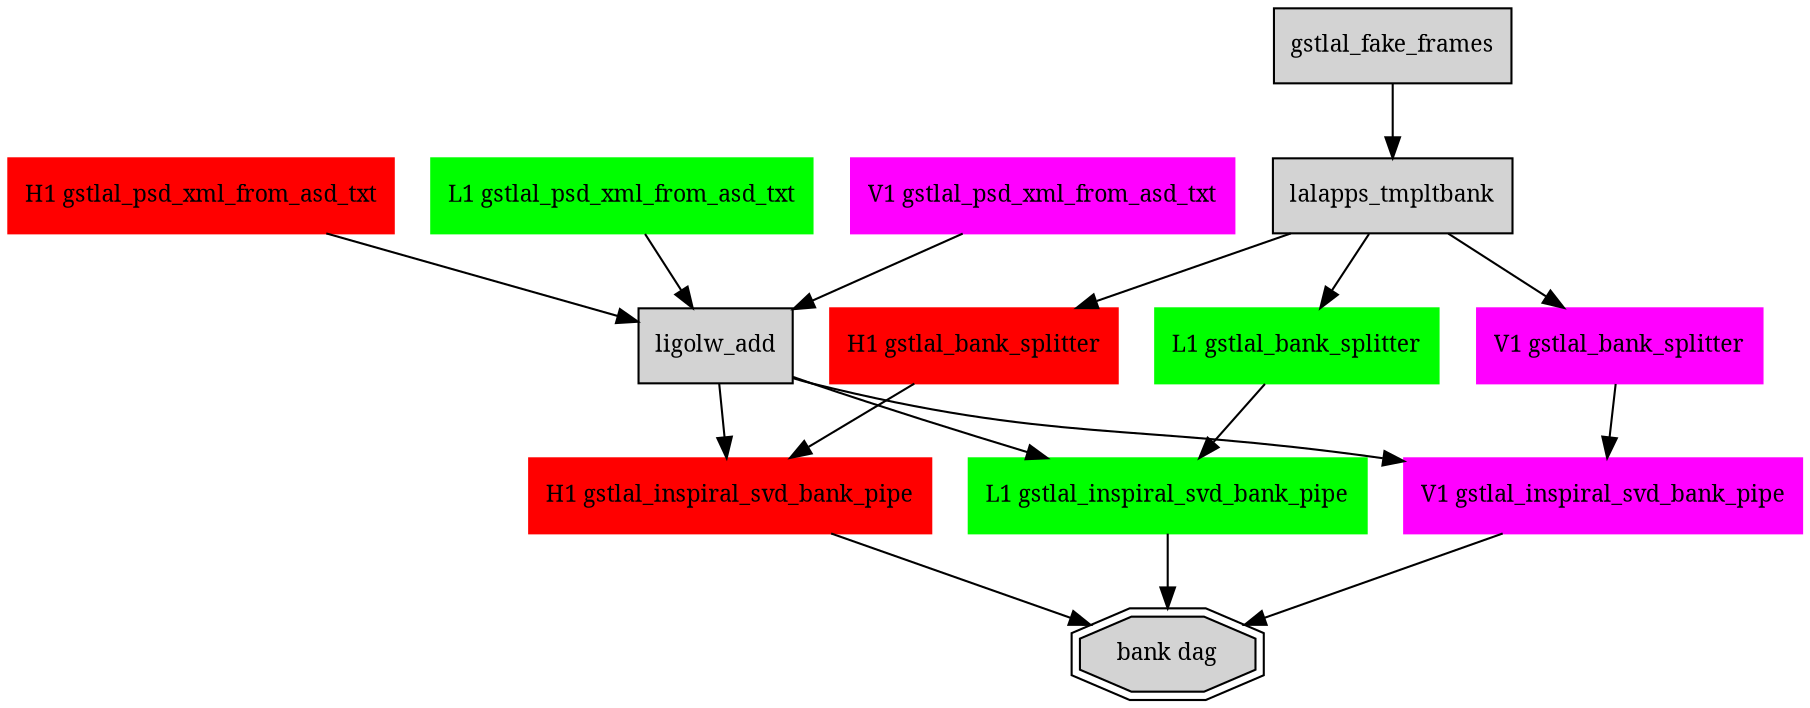 digraph banks {
	// graph attributes
	graph [fontname="Roman", fontsize=11];
	edge [ fontname="Roman", fontsize=10 ];
	node [fontname="Roman", shape=box, fontsize=11, style=filled];

	gstlal_fake_frames [URL="\ref gstlal_fake_frames"];
	lalapps_tmpltbank;
	"H1 gstlal_bank_splitter" [URL="\ref gstlal_bank_splitter", color=red1];
	"L1 gstlal_bank_splitter" [URL="\ref gstlal_bank_splitter", color=green1];
	"V1 gstlal_bank_splitter" [URL="\ref gstlal_bank_splitter", color=magenta1];

	gstlal_fake_frames -> lalapps_tmpltbank;
	lalapps_tmpltbank -> "H1 gstlal_bank_splitter";
	lalapps_tmpltbank -> "L1 gstlal_bank_splitter";
	lalapps_tmpltbank -> "V1 gstlal_bank_splitter";

	"H1 gstlal_psd_xml_from_asd_txt" [URL="\ref gstlal_psd_xml_from_asd_txt", color=red1]
	"L1 gstlal_psd_xml_from_asd_txt" [URL="\ref gstlal_psd_xml_from_asd_txt", color=green1]
	"V1 gstlal_psd_xml_from_asd_txt" [URL="\ref gstlal_psd_xml_from_asd_txt", color=magenta1]
	ligolw_add;

	"H1 gstlal_psd_xml_from_asd_txt" -> ligolw_add;
	"L1 gstlal_psd_xml_from_asd_txt" -> ligolw_add;
	"V1 gstlal_psd_xml_from_asd_txt" -> ligolw_add;

	"H1 gstlal_inspiral_svd_bank_pipe" [color=red1];
	"L1 gstlal_inspiral_svd_bank_pipe" [color=green1];
	"V1 gstlal_inspiral_svd_bank_pipe" [color=magenta1];

	"H1 gstlal_bank_splitter" -> "H1 gstlal_inspiral_svd_bank_pipe";
	"L1 gstlal_bank_splitter" -> "L1 gstlal_inspiral_svd_bank_pipe";
	"V1 gstlal_bank_splitter" -> "V1 gstlal_inspiral_svd_bank_pipe";
	ligolw_add -> "H1 gstlal_inspiral_svd_bank_pipe";
	ligolw_add -> "L1 gstlal_inspiral_svd_bank_pipe";
	ligolw_add -> "V1 gstlal_inspiral_svd_bank_pipe";

	"bank dag" [shape=doubleoctagon];

	"H1 gstlal_inspiral_svd_bank_pipe" -> "bank dag";
	"L1 gstlal_inspiral_svd_bank_pipe" -> "bank dag";
	"V1 gstlal_inspiral_svd_bank_pipe" -> "bank dag";
}

